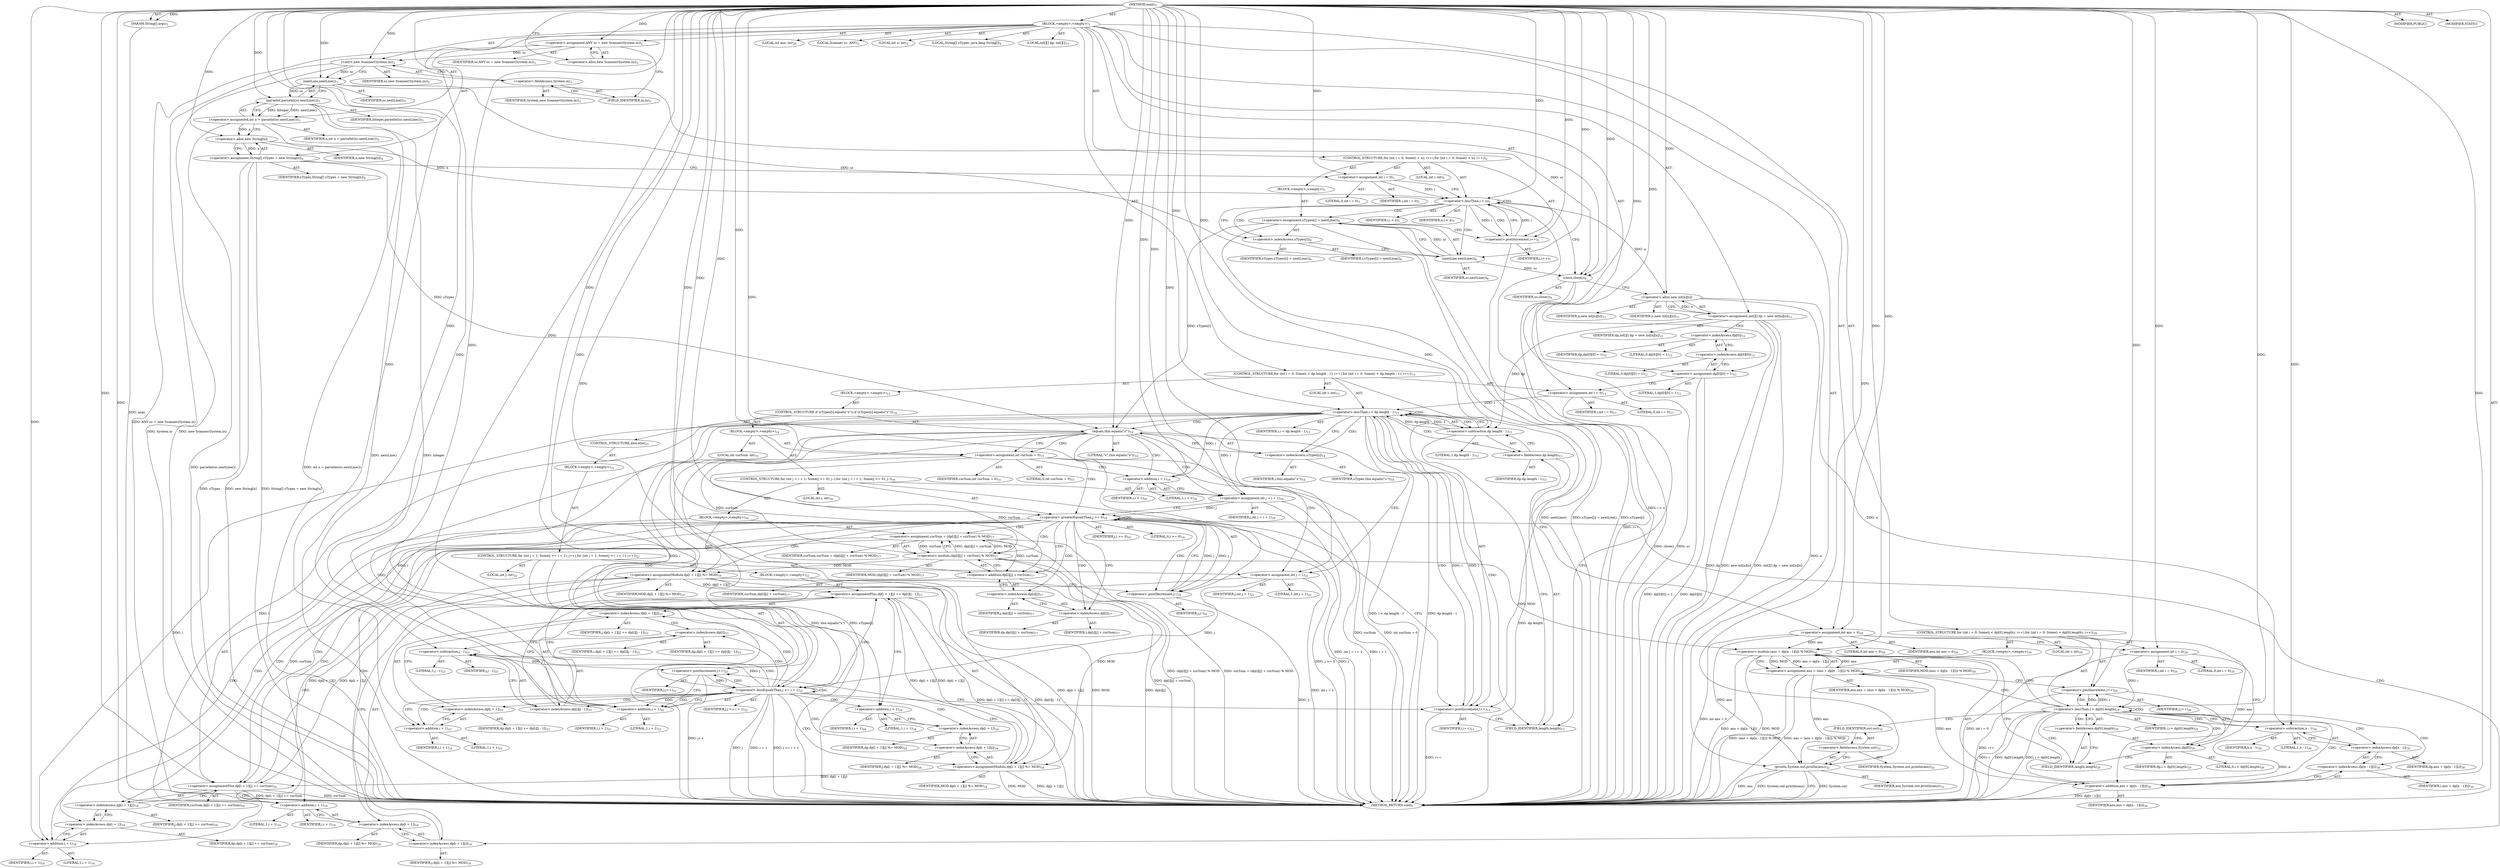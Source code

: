 digraph "main" {  
"19" [label = <(METHOD,main)<SUB>1</SUB>> ]
"20" [label = <(PARAM,String[] args)<SUB>1</SUB>> ]
"21" [label = <(BLOCK,&lt;empty&gt;,&lt;empty&gt;)<SUB>1</SUB>> ]
"4" [label = <(LOCAL,Scanner sc: ANY)<SUB>2</SUB>> ]
"22" [label = <(&lt;operator&gt;.assignment,ANY sc = new Scanner(System.in))<SUB>2</SUB>> ]
"23" [label = <(IDENTIFIER,sc,ANY sc = new Scanner(System.in))<SUB>2</SUB>> ]
"24" [label = <(&lt;operator&gt;.alloc,new Scanner(System.in))<SUB>2</SUB>> ]
"25" [label = <(&lt;init&gt;,new Scanner(System.in))<SUB>2</SUB>> ]
"3" [label = <(IDENTIFIER,sc,new Scanner(System.in))<SUB>2</SUB>> ]
"26" [label = <(&lt;operator&gt;.fieldAccess,System.in)<SUB>2</SUB>> ]
"27" [label = <(IDENTIFIER,System,new Scanner(System.in))<SUB>2</SUB>> ]
"28" [label = <(FIELD_IDENTIFIER,in,in)<SUB>2</SUB>> ]
"29" [label = <(LOCAL,int n: int)<SUB>3</SUB>> ]
"30" [label = <(&lt;operator&gt;.assignment,int n = parseInt(sc.nextLine()))<SUB>3</SUB>> ]
"31" [label = <(IDENTIFIER,n,int n = parseInt(sc.nextLine()))<SUB>3</SUB>> ]
"32" [label = <(parseInt,parseInt(sc.nextLine()))<SUB>3</SUB>> ]
"33" [label = <(IDENTIFIER,Integer,parseInt(sc.nextLine()))<SUB>3</SUB>> ]
"34" [label = <(nextLine,nextLine())<SUB>3</SUB>> ]
"35" [label = <(IDENTIFIER,sc,nextLine())<SUB>3</SUB>> ]
"36" [label = <(LOCAL,String[] sTypes: java.lang.String[])<SUB>4</SUB>> ]
"37" [label = <(&lt;operator&gt;.assignment,String[] sTypes = new String[n])<SUB>4</SUB>> ]
"38" [label = <(IDENTIFIER,sTypes,String[] sTypes = new String[n])<SUB>4</SUB>> ]
"39" [label = <(&lt;operator&gt;.alloc,new String[n])> ]
"40" [label = <(IDENTIFIER,n,new String[n])<SUB>4</SUB>> ]
"41" [label = <(CONTROL_STRUCTURE,for (int i = 0; Some(i &lt; n); i++),for (int i = 0; Some(i &lt; n); i++))<SUB>5</SUB>> ]
"42" [label = <(LOCAL,int i: int)<SUB>5</SUB>> ]
"43" [label = <(&lt;operator&gt;.assignment,int i = 0)<SUB>5</SUB>> ]
"44" [label = <(IDENTIFIER,i,int i = 0)<SUB>5</SUB>> ]
"45" [label = <(LITERAL,0,int i = 0)<SUB>5</SUB>> ]
"46" [label = <(&lt;operator&gt;.lessThan,i &lt; n)<SUB>5</SUB>> ]
"47" [label = <(IDENTIFIER,i,i &lt; n)<SUB>5</SUB>> ]
"48" [label = <(IDENTIFIER,n,i &lt; n)<SUB>5</SUB>> ]
"49" [label = <(&lt;operator&gt;.postIncrement,i++)<SUB>5</SUB>> ]
"50" [label = <(IDENTIFIER,i,i++)<SUB>5</SUB>> ]
"51" [label = <(BLOCK,&lt;empty&gt;,&lt;empty&gt;)<SUB>5</SUB>> ]
"52" [label = <(&lt;operator&gt;.assignment,sTypes[i] = nextLine())<SUB>6</SUB>> ]
"53" [label = <(&lt;operator&gt;.indexAccess,sTypes[i])<SUB>6</SUB>> ]
"54" [label = <(IDENTIFIER,sTypes,sTypes[i] = nextLine())<SUB>6</SUB>> ]
"55" [label = <(IDENTIFIER,i,sTypes[i] = nextLine())<SUB>6</SUB>> ]
"56" [label = <(nextLine,nextLine())<SUB>6</SUB>> ]
"57" [label = <(IDENTIFIER,sc,nextLine())<SUB>6</SUB>> ]
"58" [label = <(close,close())<SUB>8</SUB>> ]
"59" [label = <(IDENTIFIER,sc,close())<SUB>8</SUB>> ]
"60" [label = <(LOCAL,int[][] dp: int[][])<SUB>11</SUB>> ]
"61" [label = <(&lt;operator&gt;.assignment,int[][] dp = new int[n][n])<SUB>11</SUB>> ]
"62" [label = <(IDENTIFIER,dp,int[][] dp = new int[n][n])<SUB>11</SUB>> ]
"63" [label = <(&lt;operator&gt;.alloc,new int[n][n])> ]
"64" [label = <(IDENTIFIER,n,new int[n][n])<SUB>11</SUB>> ]
"65" [label = <(IDENTIFIER,n,new int[n][n])<SUB>11</SUB>> ]
"66" [label = <(&lt;operator&gt;.assignment,dp[0][0] = 1)<SUB>12</SUB>> ]
"67" [label = <(&lt;operator&gt;.indexAccess,dp[0][0])<SUB>12</SUB>> ]
"68" [label = <(&lt;operator&gt;.indexAccess,dp[0])<SUB>12</SUB>> ]
"69" [label = <(IDENTIFIER,dp,dp[0][0] = 1)<SUB>12</SUB>> ]
"70" [label = <(LITERAL,0,dp[0][0] = 1)<SUB>12</SUB>> ]
"71" [label = <(LITERAL,0,dp[0][0] = 1)<SUB>12</SUB>> ]
"72" [label = <(LITERAL,1,dp[0][0] = 1)<SUB>12</SUB>> ]
"73" [label = <(CONTROL_STRUCTURE,for (int i = 0; Some(i &lt; dp.length - 1); i++),for (int i = 0; Some(i &lt; dp.length - 1); i++))<SUB>13</SUB>> ]
"74" [label = <(LOCAL,int i: int)<SUB>13</SUB>> ]
"75" [label = <(&lt;operator&gt;.assignment,int i = 0)<SUB>13</SUB>> ]
"76" [label = <(IDENTIFIER,i,int i = 0)<SUB>13</SUB>> ]
"77" [label = <(LITERAL,0,int i = 0)<SUB>13</SUB>> ]
"78" [label = <(&lt;operator&gt;.lessThan,i &lt; dp.length - 1)<SUB>13</SUB>> ]
"79" [label = <(IDENTIFIER,i,i &lt; dp.length - 1)<SUB>13</SUB>> ]
"80" [label = <(&lt;operator&gt;.subtraction,dp.length - 1)<SUB>13</SUB>> ]
"81" [label = <(&lt;operator&gt;.fieldAccess,dp.length)<SUB>13</SUB>> ]
"82" [label = <(IDENTIFIER,dp,dp.length - 1)<SUB>13</SUB>> ]
"83" [label = <(FIELD_IDENTIFIER,length,length)<SUB>13</SUB>> ]
"84" [label = <(LITERAL,1,dp.length - 1)<SUB>13</SUB>> ]
"85" [label = <(&lt;operator&gt;.postIncrement,i++)<SUB>13</SUB>> ]
"86" [label = <(IDENTIFIER,i,i++)<SUB>13</SUB>> ]
"87" [label = <(BLOCK,&lt;empty&gt;,&lt;empty&gt;)<SUB>13</SUB>> ]
"88" [label = <(CONTROL_STRUCTURE,if (sTypes[i].equals(&quot;s&quot;)),if (sTypes[i].equals(&quot;s&quot;)))<SUB>14</SUB>> ]
"89" [label = <(equals,this.equals(&quot;s&quot;))<SUB>14</SUB>> ]
"90" [label = <(&lt;operator&gt;.indexAccess,sTypes[i])<SUB>14</SUB>> ]
"91" [label = <(IDENTIFIER,sTypes,this.equals(&quot;s&quot;))<SUB>14</SUB>> ]
"92" [label = <(IDENTIFIER,i,this.equals(&quot;s&quot;))<SUB>14</SUB>> ]
"93" [label = <(LITERAL,&quot;s&quot;,this.equals(&quot;s&quot;))<SUB>14</SUB>> ]
"94" [label = <(BLOCK,&lt;empty&gt;,&lt;empty&gt;)<SUB>14</SUB>> ]
"95" [label = <(LOCAL,int curSum: int)<SUB>15</SUB>> ]
"96" [label = <(&lt;operator&gt;.assignment,int curSum = 0)<SUB>15</SUB>> ]
"97" [label = <(IDENTIFIER,curSum,int curSum = 0)<SUB>15</SUB>> ]
"98" [label = <(LITERAL,0,int curSum = 0)<SUB>15</SUB>> ]
"99" [label = <(CONTROL_STRUCTURE,for (int j = i + 1; Some(j &gt;= 0); j--),for (int j = i + 1; Some(j &gt;= 0); j--))<SUB>16</SUB>> ]
"100" [label = <(LOCAL,int j: int)<SUB>16</SUB>> ]
"101" [label = <(&lt;operator&gt;.assignment,int j = i + 1)<SUB>16</SUB>> ]
"102" [label = <(IDENTIFIER,j,int j = i + 1)<SUB>16</SUB>> ]
"103" [label = <(&lt;operator&gt;.addition,i + 1)<SUB>16</SUB>> ]
"104" [label = <(IDENTIFIER,i,i + 1)<SUB>16</SUB>> ]
"105" [label = <(LITERAL,1,i + 1)<SUB>16</SUB>> ]
"106" [label = <(&lt;operator&gt;.greaterEqualsThan,j &gt;= 0)<SUB>16</SUB>> ]
"107" [label = <(IDENTIFIER,j,j &gt;= 0)<SUB>16</SUB>> ]
"108" [label = <(LITERAL,0,j &gt;= 0)<SUB>16</SUB>> ]
"109" [label = <(&lt;operator&gt;.postDecrement,j--)<SUB>16</SUB>> ]
"110" [label = <(IDENTIFIER,j,j--)<SUB>16</SUB>> ]
"111" [label = <(BLOCK,&lt;empty&gt;,&lt;empty&gt;)<SUB>16</SUB>> ]
"112" [label = <(&lt;operator&gt;.assignment,curSum = (dp[i][j] + curSum) % MOD)<SUB>17</SUB>> ]
"113" [label = <(IDENTIFIER,curSum,curSum = (dp[i][j] + curSum) % MOD)<SUB>17</SUB>> ]
"114" [label = <(&lt;operator&gt;.modulo,(dp[i][j] + curSum) % MOD)<SUB>17</SUB>> ]
"115" [label = <(&lt;operator&gt;.addition,dp[i][j] + curSum)<SUB>17</SUB>> ]
"116" [label = <(&lt;operator&gt;.indexAccess,dp[i][j])<SUB>17</SUB>> ]
"117" [label = <(&lt;operator&gt;.indexAccess,dp[i])<SUB>17</SUB>> ]
"118" [label = <(IDENTIFIER,dp,dp[i][j] + curSum)<SUB>17</SUB>> ]
"119" [label = <(IDENTIFIER,i,dp[i][j] + curSum)<SUB>17</SUB>> ]
"120" [label = <(IDENTIFIER,j,dp[i][j] + curSum)<SUB>17</SUB>> ]
"121" [label = <(IDENTIFIER,curSum,dp[i][j] + curSum)<SUB>17</SUB>> ]
"122" [label = <(IDENTIFIER,MOD,(dp[i][j] + curSum) % MOD)<SUB>17</SUB>> ]
"123" [label = <(&lt;operator&gt;.assignmentPlus,dp[i + 1][j] += curSum)<SUB>18</SUB>> ]
"124" [label = <(&lt;operator&gt;.indexAccess,dp[i + 1][j])<SUB>18</SUB>> ]
"125" [label = <(&lt;operator&gt;.indexAccess,dp[i + 1])<SUB>18</SUB>> ]
"126" [label = <(IDENTIFIER,dp,dp[i + 1][j] += curSum)<SUB>18</SUB>> ]
"127" [label = <(&lt;operator&gt;.addition,i + 1)<SUB>18</SUB>> ]
"128" [label = <(IDENTIFIER,i,i + 1)<SUB>18</SUB>> ]
"129" [label = <(LITERAL,1,i + 1)<SUB>18</SUB>> ]
"130" [label = <(IDENTIFIER,j,dp[i + 1][j] += curSum)<SUB>18</SUB>> ]
"131" [label = <(IDENTIFIER,curSum,dp[i + 1][j] += curSum)<SUB>18</SUB>> ]
"132" [label = <(&lt;operators&gt;.assignmentModulo,dp[i + 1][j] %= MOD)<SUB>19</SUB>> ]
"133" [label = <(&lt;operator&gt;.indexAccess,dp[i + 1][j])<SUB>19</SUB>> ]
"134" [label = <(&lt;operator&gt;.indexAccess,dp[i + 1])<SUB>19</SUB>> ]
"135" [label = <(IDENTIFIER,dp,dp[i + 1][j] %= MOD)<SUB>19</SUB>> ]
"136" [label = <(&lt;operator&gt;.addition,i + 1)<SUB>19</SUB>> ]
"137" [label = <(IDENTIFIER,i,i + 1)<SUB>19</SUB>> ]
"138" [label = <(LITERAL,1,i + 1)<SUB>19</SUB>> ]
"139" [label = <(IDENTIFIER,j,dp[i + 1][j] %= MOD)<SUB>19</SUB>> ]
"140" [label = <(IDENTIFIER,MOD,dp[i + 1][j] %= MOD)<SUB>19</SUB>> ]
"141" [label = <(CONTROL_STRUCTURE,else,else)<SUB>21</SUB>> ]
"142" [label = <(BLOCK,&lt;empty&gt;,&lt;empty&gt;)<SUB>21</SUB>> ]
"143" [label = <(CONTROL_STRUCTURE,for (int j = 1; Some(j &lt;= i + 1); j++),for (int j = 1; Some(j &lt;= i + 1); j++))<SUB>22</SUB>> ]
"144" [label = <(LOCAL,int j: int)<SUB>22</SUB>> ]
"145" [label = <(&lt;operator&gt;.assignment,int j = 1)<SUB>22</SUB>> ]
"146" [label = <(IDENTIFIER,j,int j = 1)<SUB>22</SUB>> ]
"147" [label = <(LITERAL,1,int j = 1)<SUB>22</SUB>> ]
"148" [label = <(&lt;operator&gt;.lessEqualsThan,j &lt;= i + 1)<SUB>22</SUB>> ]
"149" [label = <(IDENTIFIER,j,j &lt;= i + 1)<SUB>22</SUB>> ]
"150" [label = <(&lt;operator&gt;.addition,i + 1)<SUB>22</SUB>> ]
"151" [label = <(IDENTIFIER,i,i + 1)<SUB>22</SUB>> ]
"152" [label = <(LITERAL,1,i + 1)<SUB>22</SUB>> ]
"153" [label = <(&lt;operator&gt;.postIncrement,j++)<SUB>22</SUB>> ]
"154" [label = <(IDENTIFIER,j,j++)<SUB>22</SUB>> ]
"155" [label = <(BLOCK,&lt;empty&gt;,&lt;empty&gt;)<SUB>22</SUB>> ]
"156" [label = <(&lt;operator&gt;.assignmentPlus,dp[i + 1][j] += dp[i][j - 1])<SUB>23</SUB>> ]
"157" [label = <(&lt;operator&gt;.indexAccess,dp[i + 1][j])<SUB>23</SUB>> ]
"158" [label = <(&lt;operator&gt;.indexAccess,dp[i + 1])<SUB>23</SUB>> ]
"159" [label = <(IDENTIFIER,dp,dp[i + 1][j] += dp[i][j - 1])<SUB>23</SUB>> ]
"160" [label = <(&lt;operator&gt;.addition,i + 1)<SUB>23</SUB>> ]
"161" [label = <(IDENTIFIER,i,i + 1)<SUB>23</SUB>> ]
"162" [label = <(LITERAL,1,i + 1)<SUB>23</SUB>> ]
"163" [label = <(IDENTIFIER,j,dp[i + 1][j] += dp[i][j - 1])<SUB>23</SUB>> ]
"164" [label = <(&lt;operator&gt;.indexAccess,dp[i][j - 1])<SUB>23</SUB>> ]
"165" [label = <(&lt;operator&gt;.indexAccess,dp[i])<SUB>23</SUB>> ]
"166" [label = <(IDENTIFIER,dp,dp[i + 1][j] += dp[i][j - 1])<SUB>23</SUB>> ]
"167" [label = <(IDENTIFIER,i,dp[i + 1][j] += dp[i][j - 1])<SUB>23</SUB>> ]
"168" [label = <(&lt;operator&gt;.subtraction,j - 1)<SUB>23</SUB>> ]
"169" [label = <(IDENTIFIER,j,j - 1)<SUB>23</SUB>> ]
"170" [label = <(LITERAL,1,j - 1)<SUB>23</SUB>> ]
"171" [label = <(&lt;operators&gt;.assignmentModulo,dp[i + 1][j] %= MOD)<SUB>24</SUB>> ]
"172" [label = <(&lt;operator&gt;.indexAccess,dp[i + 1][j])<SUB>24</SUB>> ]
"173" [label = <(&lt;operator&gt;.indexAccess,dp[i + 1])<SUB>24</SUB>> ]
"174" [label = <(IDENTIFIER,dp,dp[i + 1][j] %= MOD)<SUB>24</SUB>> ]
"175" [label = <(&lt;operator&gt;.addition,i + 1)<SUB>24</SUB>> ]
"176" [label = <(IDENTIFIER,i,i + 1)<SUB>24</SUB>> ]
"177" [label = <(LITERAL,1,i + 1)<SUB>24</SUB>> ]
"178" [label = <(IDENTIFIER,j,dp[i + 1][j] %= MOD)<SUB>24</SUB>> ]
"179" [label = <(IDENTIFIER,MOD,dp[i + 1][j] %= MOD)<SUB>24</SUB>> ]
"180" [label = <(LOCAL,int ans: int)<SUB>28</SUB>> ]
"181" [label = <(&lt;operator&gt;.assignment,int ans = 0)<SUB>28</SUB>> ]
"182" [label = <(IDENTIFIER,ans,int ans = 0)<SUB>28</SUB>> ]
"183" [label = <(LITERAL,0,int ans = 0)<SUB>28</SUB>> ]
"184" [label = <(CONTROL_STRUCTURE,for (int i = 0; Some(i &lt; dp[0].length); i++),for (int i = 0; Some(i &lt; dp[0].length); i++))<SUB>29</SUB>> ]
"185" [label = <(LOCAL,int i: int)<SUB>29</SUB>> ]
"186" [label = <(&lt;operator&gt;.assignment,int i = 0)<SUB>29</SUB>> ]
"187" [label = <(IDENTIFIER,i,int i = 0)<SUB>29</SUB>> ]
"188" [label = <(LITERAL,0,int i = 0)<SUB>29</SUB>> ]
"189" [label = <(&lt;operator&gt;.lessThan,i &lt; dp[0].length)<SUB>29</SUB>> ]
"190" [label = <(IDENTIFIER,i,i &lt; dp[0].length)<SUB>29</SUB>> ]
"191" [label = <(&lt;operator&gt;.fieldAccess,dp[0].length)<SUB>29</SUB>> ]
"192" [label = <(&lt;operator&gt;.indexAccess,dp[0])<SUB>29</SUB>> ]
"193" [label = <(IDENTIFIER,dp,i &lt; dp[0].length)<SUB>29</SUB>> ]
"194" [label = <(LITERAL,0,i &lt; dp[0].length)<SUB>29</SUB>> ]
"195" [label = <(FIELD_IDENTIFIER,length,length)<SUB>29</SUB>> ]
"196" [label = <(&lt;operator&gt;.postIncrement,i++)<SUB>29</SUB>> ]
"197" [label = <(IDENTIFIER,i,i++)<SUB>29</SUB>> ]
"198" [label = <(BLOCK,&lt;empty&gt;,&lt;empty&gt;)<SUB>29</SUB>> ]
"199" [label = <(&lt;operator&gt;.assignment,ans = (ans + dp[n - 1][i]) % MOD)<SUB>30</SUB>> ]
"200" [label = <(IDENTIFIER,ans,ans = (ans + dp[n - 1][i]) % MOD)<SUB>30</SUB>> ]
"201" [label = <(&lt;operator&gt;.modulo,(ans + dp[n - 1][i]) % MOD)<SUB>30</SUB>> ]
"202" [label = <(&lt;operator&gt;.addition,ans + dp[n - 1][i])<SUB>30</SUB>> ]
"203" [label = <(IDENTIFIER,ans,ans + dp[n - 1][i])<SUB>30</SUB>> ]
"204" [label = <(&lt;operator&gt;.indexAccess,dp[n - 1][i])<SUB>30</SUB>> ]
"205" [label = <(&lt;operator&gt;.indexAccess,dp[n - 1])<SUB>30</SUB>> ]
"206" [label = <(IDENTIFIER,dp,ans + dp[n - 1][i])<SUB>30</SUB>> ]
"207" [label = <(&lt;operator&gt;.subtraction,n - 1)<SUB>30</SUB>> ]
"208" [label = <(IDENTIFIER,n,n - 1)<SUB>30</SUB>> ]
"209" [label = <(LITERAL,1,n - 1)<SUB>30</SUB>> ]
"210" [label = <(IDENTIFIER,i,ans + dp[n - 1][i])<SUB>30</SUB>> ]
"211" [label = <(IDENTIFIER,MOD,(ans + dp[n - 1][i]) % MOD)<SUB>30</SUB>> ]
"212" [label = <(println,System.out.println(ans))<SUB>32</SUB>> ]
"213" [label = <(&lt;operator&gt;.fieldAccess,System.out)<SUB>32</SUB>> ]
"214" [label = <(IDENTIFIER,System,System.out.println(ans))<SUB>32</SUB>> ]
"215" [label = <(FIELD_IDENTIFIER,out,out)<SUB>32</SUB>> ]
"216" [label = <(IDENTIFIER,ans,System.out.println(ans))<SUB>32</SUB>> ]
"217" [label = <(MODIFIER,PUBLIC)> ]
"218" [label = <(MODIFIER,STATIC)> ]
"219" [label = <(METHOD_RETURN,void)<SUB>1</SUB>> ]
  "19" -> "20"  [ label = "AST: "] 
  "19" -> "21"  [ label = "AST: "] 
  "19" -> "217"  [ label = "AST: "] 
  "19" -> "218"  [ label = "AST: "] 
  "19" -> "219"  [ label = "AST: "] 
  "21" -> "4"  [ label = "AST: "] 
  "21" -> "22"  [ label = "AST: "] 
  "21" -> "25"  [ label = "AST: "] 
  "21" -> "29"  [ label = "AST: "] 
  "21" -> "30"  [ label = "AST: "] 
  "21" -> "36"  [ label = "AST: "] 
  "21" -> "37"  [ label = "AST: "] 
  "21" -> "41"  [ label = "AST: "] 
  "21" -> "58"  [ label = "AST: "] 
  "21" -> "60"  [ label = "AST: "] 
  "21" -> "61"  [ label = "AST: "] 
  "21" -> "66"  [ label = "AST: "] 
  "21" -> "73"  [ label = "AST: "] 
  "21" -> "180"  [ label = "AST: "] 
  "21" -> "181"  [ label = "AST: "] 
  "21" -> "184"  [ label = "AST: "] 
  "21" -> "212"  [ label = "AST: "] 
  "22" -> "23"  [ label = "AST: "] 
  "22" -> "24"  [ label = "AST: "] 
  "25" -> "3"  [ label = "AST: "] 
  "25" -> "26"  [ label = "AST: "] 
  "26" -> "27"  [ label = "AST: "] 
  "26" -> "28"  [ label = "AST: "] 
  "30" -> "31"  [ label = "AST: "] 
  "30" -> "32"  [ label = "AST: "] 
  "32" -> "33"  [ label = "AST: "] 
  "32" -> "34"  [ label = "AST: "] 
  "34" -> "35"  [ label = "AST: "] 
  "37" -> "38"  [ label = "AST: "] 
  "37" -> "39"  [ label = "AST: "] 
  "39" -> "40"  [ label = "AST: "] 
  "41" -> "42"  [ label = "AST: "] 
  "41" -> "43"  [ label = "AST: "] 
  "41" -> "46"  [ label = "AST: "] 
  "41" -> "49"  [ label = "AST: "] 
  "41" -> "51"  [ label = "AST: "] 
  "43" -> "44"  [ label = "AST: "] 
  "43" -> "45"  [ label = "AST: "] 
  "46" -> "47"  [ label = "AST: "] 
  "46" -> "48"  [ label = "AST: "] 
  "49" -> "50"  [ label = "AST: "] 
  "51" -> "52"  [ label = "AST: "] 
  "52" -> "53"  [ label = "AST: "] 
  "52" -> "56"  [ label = "AST: "] 
  "53" -> "54"  [ label = "AST: "] 
  "53" -> "55"  [ label = "AST: "] 
  "56" -> "57"  [ label = "AST: "] 
  "58" -> "59"  [ label = "AST: "] 
  "61" -> "62"  [ label = "AST: "] 
  "61" -> "63"  [ label = "AST: "] 
  "63" -> "64"  [ label = "AST: "] 
  "63" -> "65"  [ label = "AST: "] 
  "66" -> "67"  [ label = "AST: "] 
  "66" -> "72"  [ label = "AST: "] 
  "67" -> "68"  [ label = "AST: "] 
  "67" -> "71"  [ label = "AST: "] 
  "68" -> "69"  [ label = "AST: "] 
  "68" -> "70"  [ label = "AST: "] 
  "73" -> "74"  [ label = "AST: "] 
  "73" -> "75"  [ label = "AST: "] 
  "73" -> "78"  [ label = "AST: "] 
  "73" -> "85"  [ label = "AST: "] 
  "73" -> "87"  [ label = "AST: "] 
  "75" -> "76"  [ label = "AST: "] 
  "75" -> "77"  [ label = "AST: "] 
  "78" -> "79"  [ label = "AST: "] 
  "78" -> "80"  [ label = "AST: "] 
  "80" -> "81"  [ label = "AST: "] 
  "80" -> "84"  [ label = "AST: "] 
  "81" -> "82"  [ label = "AST: "] 
  "81" -> "83"  [ label = "AST: "] 
  "85" -> "86"  [ label = "AST: "] 
  "87" -> "88"  [ label = "AST: "] 
  "88" -> "89"  [ label = "AST: "] 
  "88" -> "94"  [ label = "AST: "] 
  "88" -> "141"  [ label = "AST: "] 
  "89" -> "90"  [ label = "AST: "] 
  "89" -> "93"  [ label = "AST: "] 
  "90" -> "91"  [ label = "AST: "] 
  "90" -> "92"  [ label = "AST: "] 
  "94" -> "95"  [ label = "AST: "] 
  "94" -> "96"  [ label = "AST: "] 
  "94" -> "99"  [ label = "AST: "] 
  "96" -> "97"  [ label = "AST: "] 
  "96" -> "98"  [ label = "AST: "] 
  "99" -> "100"  [ label = "AST: "] 
  "99" -> "101"  [ label = "AST: "] 
  "99" -> "106"  [ label = "AST: "] 
  "99" -> "109"  [ label = "AST: "] 
  "99" -> "111"  [ label = "AST: "] 
  "101" -> "102"  [ label = "AST: "] 
  "101" -> "103"  [ label = "AST: "] 
  "103" -> "104"  [ label = "AST: "] 
  "103" -> "105"  [ label = "AST: "] 
  "106" -> "107"  [ label = "AST: "] 
  "106" -> "108"  [ label = "AST: "] 
  "109" -> "110"  [ label = "AST: "] 
  "111" -> "112"  [ label = "AST: "] 
  "111" -> "123"  [ label = "AST: "] 
  "111" -> "132"  [ label = "AST: "] 
  "112" -> "113"  [ label = "AST: "] 
  "112" -> "114"  [ label = "AST: "] 
  "114" -> "115"  [ label = "AST: "] 
  "114" -> "122"  [ label = "AST: "] 
  "115" -> "116"  [ label = "AST: "] 
  "115" -> "121"  [ label = "AST: "] 
  "116" -> "117"  [ label = "AST: "] 
  "116" -> "120"  [ label = "AST: "] 
  "117" -> "118"  [ label = "AST: "] 
  "117" -> "119"  [ label = "AST: "] 
  "123" -> "124"  [ label = "AST: "] 
  "123" -> "131"  [ label = "AST: "] 
  "124" -> "125"  [ label = "AST: "] 
  "124" -> "130"  [ label = "AST: "] 
  "125" -> "126"  [ label = "AST: "] 
  "125" -> "127"  [ label = "AST: "] 
  "127" -> "128"  [ label = "AST: "] 
  "127" -> "129"  [ label = "AST: "] 
  "132" -> "133"  [ label = "AST: "] 
  "132" -> "140"  [ label = "AST: "] 
  "133" -> "134"  [ label = "AST: "] 
  "133" -> "139"  [ label = "AST: "] 
  "134" -> "135"  [ label = "AST: "] 
  "134" -> "136"  [ label = "AST: "] 
  "136" -> "137"  [ label = "AST: "] 
  "136" -> "138"  [ label = "AST: "] 
  "141" -> "142"  [ label = "AST: "] 
  "142" -> "143"  [ label = "AST: "] 
  "143" -> "144"  [ label = "AST: "] 
  "143" -> "145"  [ label = "AST: "] 
  "143" -> "148"  [ label = "AST: "] 
  "143" -> "153"  [ label = "AST: "] 
  "143" -> "155"  [ label = "AST: "] 
  "145" -> "146"  [ label = "AST: "] 
  "145" -> "147"  [ label = "AST: "] 
  "148" -> "149"  [ label = "AST: "] 
  "148" -> "150"  [ label = "AST: "] 
  "150" -> "151"  [ label = "AST: "] 
  "150" -> "152"  [ label = "AST: "] 
  "153" -> "154"  [ label = "AST: "] 
  "155" -> "156"  [ label = "AST: "] 
  "155" -> "171"  [ label = "AST: "] 
  "156" -> "157"  [ label = "AST: "] 
  "156" -> "164"  [ label = "AST: "] 
  "157" -> "158"  [ label = "AST: "] 
  "157" -> "163"  [ label = "AST: "] 
  "158" -> "159"  [ label = "AST: "] 
  "158" -> "160"  [ label = "AST: "] 
  "160" -> "161"  [ label = "AST: "] 
  "160" -> "162"  [ label = "AST: "] 
  "164" -> "165"  [ label = "AST: "] 
  "164" -> "168"  [ label = "AST: "] 
  "165" -> "166"  [ label = "AST: "] 
  "165" -> "167"  [ label = "AST: "] 
  "168" -> "169"  [ label = "AST: "] 
  "168" -> "170"  [ label = "AST: "] 
  "171" -> "172"  [ label = "AST: "] 
  "171" -> "179"  [ label = "AST: "] 
  "172" -> "173"  [ label = "AST: "] 
  "172" -> "178"  [ label = "AST: "] 
  "173" -> "174"  [ label = "AST: "] 
  "173" -> "175"  [ label = "AST: "] 
  "175" -> "176"  [ label = "AST: "] 
  "175" -> "177"  [ label = "AST: "] 
  "181" -> "182"  [ label = "AST: "] 
  "181" -> "183"  [ label = "AST: "] 
  "184" -> "185"  [ label = "AST: "] 
  "184" -> "186"  [ label = "AST: "] 
  "184" -> "189"  [ label = "AST: "] 
  "184" -> "196"  [ label = "AST: "] 
  "184" -> "198"  [ label = "AST: "] 
  "186" -> "187"  [ label = "AST: "] 
  "186" -> "188"  [ label = "AST: "] 
  "189" -> "190"  [ label = "AST: "] 
  "189" -> "191"  [ label = "AST: "] 
  "191" -> "192"  [ label = "AST: "] 
  "191" -> "195"  [ label = "AST: "] 
  "192" -> "193"  [ label = "AST: "] 
  "192" -> "194"  [ label = "AST: "] 
  "196" -> "197"  [ label = "AST: "] 
  "198" -> "199"  [ label = "AST: "] 
  "199" -> "200"  [ label = "AST: "] 
  "199" -> "201"  [ label = "AST: "] 
  "201" -> "202"  [ label = "AST: "] 
  "201" -> "211"  [ label = "AST: "] 
  "202" -> "203"  [ label = "AST: "] 
  "202" -> "204"  [ label = "AST: "] 
  "204" -> "205"  [ label = "AST: "] 
  "204" -> "210"  [ label = "AST: "] 
  "205" -> "206"  [ label = "AST: "] 
  "205" -> "207"  [ label = "AST: "] 
  "207" -> "208"  [ label = "AST: "] 
  "207" -> "209"  [ label = "AST: "] 
  "212" -> "213"  [ label = "AST: "] 
  "212" -> "216"  [ label = "AST: "] 
  "213" -> "214"  [ label = "AST: "] 
  "213" -> "215"  [ label = "AST: "] 
  "22" -> "28"  [ label = "CFG: "] 
  "25" -> "34"  [ label = "CFG: "] 
  "30" -> "39"  [ label = "CFG: "] 
  "37" -> "43"  [ label = "CFG: "] 
  "58" -> "63"  [ label = "CFG: "] 
  "61" -> "68"  [ label = "CFG: "] 
  "66" -> "75"  [ label = "CFG: "] 
  "181" -> "186"  [ label = "CFG: "] 
  "212" -> "219"  [ label = "CFG: "] 
  "24" -> "22"  [ label = "CFG: "] 
  "26" -> "25"  [ label = "CFG: "] 
  "32" -> "30"  [ label = "CFG: "] 
  "39" -> "37"  [ label = "CFG: "] 
  "43" -> "46"  [ label = "CFG: "] 
  "46" -> "53"  [ label = "CFG: "] 
  "46" -> "58"  [ label = "CFG: "] 
  "49" -> "46"  [ label = "CFG: "] 
  "63" -> "61"  [ label = "CFG: "] 
  "67" -> "66"  [ label = "CFG: "] 
  "75" -> "83"  [ label = "CFG: "] 
  "78" -> "90"  [ label = "CFG: "] 
  "78" -> "181"  [ label = "CFG: "] 
  "85" -> "83"  [ label = "CFG: "] 
  "186" -> "192"  [ label = "CFG: "] 
  "189" -> "207"  [ label = "CFG: "] 
  "189" -> "215"  [ label = "CFG: "] 
  "196" -> "192"  [ label = "CFG: "] 
  "213" -> "212"  [ label = "CFG: "] 
  "28" -> "26"  [ label = "CFG: "] 
  "34" -> "32"  [ label = "CFG: "] 
  "52" -> "49"  [ label = "CFG: "] 
  "68" -> "67"  [ label = "CFG: "] 
  "80" -> "78"  [ label = "CFG: "] 
  "191" -> "189"  [ label = "CFG: "] 
  "199" -> "196"  [ label = "CFG: "] 
  "215" -> "213"  [ label = "CFG: "] 
  "53" -> "56"  [ label = "CFG: "] 
  "56" -> "52"  [ label = "CFG: "] 
  "81" -> "80"  [ label = "CFG: "] 
  "89" -> "96"  [ label = "CFG: "] 
  "89" -> "145"  [ label = "CFG: "] 
  "192" -> "195"  [ label = "CFG: "] 
  "195" -> "191"  [ label = "CFG: "] 
  "201" -> "199"  [ label = "CFG: "] 
  "83" -> "81"  [ label = "CFG: "] 
  "90" -> "89"  [ label = "CFG: "] 
  "96" -> "103"  [ label = "CFG: "] 
  "202" -> "201"  [ label = "CFG: "] 
  "101" -> "106"  [ label = "CFG: "] 
  "106" -> "117"  [ label = "CFG: "] 
  "106" -> "85"  [ label = "CFG: "] 
  "109" -> "106"  [ label = "CFG: "] 
  "204" -> "202"  [ label = "CFG: "] 
  "103" -> "101"  [ label = "CFG: "] 
  "112" -> "127"  [ label = "CFG: "] 
  "123" -> "136"  [ label = "CFG: "] 
  "132" -> "109"  [ label = "CFG: "] 
  "145" -> "150"  [ label = "CFG: "] 
  "148" -> "160"  [ label = "CFG: "] 
  "148" -> "85"  [ label = "CFG: "] 
  "153" -> "150"  [ label = "CFG: "] 
  "205" -> "204"  [ label = "CFG: "] 
  "114" -> "112"  [ label = "CFG: "] 
  "124" -> "123"  [ label = "CFG: "] 
  "133" -> "132"  [ label = "CFG: "] 
  "150" -> "148"  [ label = "CFG: "] 
  "156" -> "175"  [ label = "CFG: "] 
  "171" -> "153"  [ label = "CFG: "] 
  "207" -> "205"  [ label = "CFG: "] 
  "115" -> "114"  [ label = "CFG: "] 
  "125" -> "124"  [ label = "CFG: "] 
  "134" -> "133"  [ label = "CFG: "] 
  "157" -> "165"  [ label = "CFG: "] 
  "164" -> "156"  [ label = "CFG: "] 
  "172" -> "171"  [ label = "CFG: "] 
  "116" -> "115"  [ label = "CFG: "] 
  "127" -> "125"  [ label = "CFG: "] 
  "136" -> "134"  [ label = "CFG: "] 
  "158" -> "157"  [ label = "CFG: "] 
  "165" -> "168"  [ label = "CFG: "] 
  "168" -> "164"  [ label = "CFG: "] 
  "173" -> "172"  [ label = "CFG: "] 
  "117" -> "116"  [ label = "CFG: "] 
  "160" -> "158"  [ label = "CFG: "] 
  "175" -> "173"  [ label = "CFG: "] 
  "19" -> "24"  [ label = "CFG: "] 
  "20" -> "219"  [ label = "DDG: args"] 
  "22" -> "219"  [ label = "DDG: ANY sc = new Scanner(System.in)"] 
  "25" -> "219"  [ label = "DDG: System.in"] 
  "25" -> "219"  [ label = "DDG: new Scanner(System.in)"] 
  "32" -> "219"  [ label = "DDG: nextLine()"] 
  "30" -> "219"  [ label = "DDG: parseInt(sc.nextLine())"] 
  "30" -> "219"  [ label = "DDG: int n = parseInt(sc.nextLine())"] 
  "37" -> "219"  [ label = "DDG: sTypes"] 
  "37" -> "219"  [ label = "DDG: new String[n]"] 
  "37" -> "219"  [ label = "DDG: String[] sTypes = new String[n]"] 
  "46" -> "219"  [ label = "DDG: i &lt; n"] 
  "58" -> "219"  [ label = "DDG: sc"] 
  "58" -> "219"  [ label = "DDG: close()"] 
  "61" -> "219"  [ label = "DDG: dp"] 
  "63" -> "219"  [ label = "DDG: n"] 
  "61" -> "219"  [ label = "DDG: new int[n][n]"] 
  "61" -> "219"  [ label = "DDG: int[][] dp = new int[n][n]"] 
  "66" -> "219"  [ label = "DDG: dp[0][0]"] 
  "66" -> "219"  [ label = "DDG: dp[0][0] = 1"] 
  "80" -> "219"  [ label = "DDG: dp.length"] 
  "78" -> "219"  [ label = "DDG: dp.length - 1"] 
  "78" -> "219"  [ label = "DDG: i &lt; dp.length - 1"] 
  "181" -> "219"  [ label = "DDG: int ans = 0"] 
  "186" -> "219"  [ label = "DDG: int i = 0"] 
  "189" -> "219"  [ label = "DDG: i"] 
  "189" -> "219"  [ label = "DDG: dp[0].length"] 
  "189" -> "219"  [ label = "DDG: i &lt; dp[0].length"] 
  "212" -> "219"  [ label = "DDG: System.out"] 
  "212" -> "219"  [ label = "DDG: ans"] 
  "212" -> "219"  [ label = "DDG: System.out.println(ans)"] 
  "207" -> "219"  [ label = "DDG: n"] 
  "202" -> "219"  [ label = "DDG: dp[n - 1][i]"] 
  "201" -> "219"  [ label = "DDG: ans + dp[n - 1][i]"] 
  "201" -> "219"  [ label = "DDG: MOD"] 
  "199" -> "219"  [ label = "DDG: (ans + dp[n - 1][i]) % MOD"] 
  "199" -> "219"  [ label = "DDG: ans = (ans + dp[n - 1][i]) % MOD"] 
  "196" -> "219"  [ label = "DDG: i++"] 
  "89" -> "219"  [ label = "DDG: sTypes[i]"] 
  "89" -> "219"  [ label = "DDG: this.equals(&quot;s&quot;)"] 
  "145" -> "219"  [ label = "DDG: int j = 1"] 
  "148" -> "219"  [ label = "DDG: j"] 
  "148" -> "219"  [ label = "DDG: i + 1"] 
  "148" -> "219"  [ label = "DDG: j &lt;= i + 1"] 
  "156" -> "219"  [ label = "DDG: dp[i][j - 1]"] 
  "156" -> "219"  [ label = "DDG: dp[i + 1][j] += dp[i][j - 1]"] 
  "171" -> "219"  [ label = "DDG: dp[i + 1][j]"] 
  "171" -> "219"  [ label = "DDG: MOD"] 
  "153" -> "219"  [ label = "DDG: j++"] 
  "96" -> "219"  [ label = "DDG: curSum"] 
  "96" -> "219"  [ label = "DDG: int curSum = 0"] 
  "101" -> "219"  [ label = "DDG: i + 1"] 
  "101" -> "219"  [ label = "DDG: int j = i + 1"] 
  "106" -> "219"  [ label = "DDG: j"] 
  "106" -> "219"  [ label = "DDG: j &gt;= 0"] 
  "85" -> "219"  [ label = "DDG: i++"] 
  "115" -> "219"  [ label = "DDG: dp[i][j]"] 
  "114" -> "219"  [ label = "DDG: dp[i][j] + curSum"] 
  "112" -> "219"  [ label = "DDG: (dp[i][j] + curSum) % MOD"] 
  "112" -> "219"  [ label = "DDG: curSum = (dp[i][j] + curSum) % MOD"] 
  "123" -> "219"  [ label = "DDG: curSum"] 
  "123" -> "219"  [ label = "DDG: dp[i + 1][j] += curSum"] 
  "132" -> "219"  [ label = "DDG: dp[i + 1][j]"] 
  "132" -> "219"  [ label = "DDG: MOD"] 
  "109" -> "219"  [ label = "DDG: j--"] 
  "52" -> "219"  [ label = "DDG: sTypes[i]"] 
  "52" -> "219"  [ label = "DDG: nextLine()"] 
  "52" -> "219"  [ label = "DDG: sTypes[i] = nextLine()"] 
  "49" -> "219"  [ label = "DDG: i++"] 
  "32" -> "219"  [ label = "DDG: Integer"] 
  "19" -> "20"  [ label = "DDG: "] 
  "19" -> "22"  [ label = "DDG: "] 
  "32" -> "30"  [ label = "DDG: Integer"] 
  "32" -> "30"  [ label = "DDG: nextLine()"] 
  "39" -> "37"  [ label = "DDG: n"] 
  "63" -> "61"  [ label = "DDG: n"] 
  "19" -> "66"  [ label = "DDG: "] 
  "19" -> "181"  [ label = "DDG: "] 
  "22" -> "25"  [ label = "DDG: sc"] 
  "19" -> "25"  [ label = "DDG: "] 
  "19" -> "43"  [ label = "DDG: "] 
  "34" -> "58"  [ label = "DDG: sc"] 
  "56" -> "58"  [ label = "DDG: sc"] 
  "19" -> "58"  [ label = "DDG: "] 
  "19" -> "75"  [ label = "DDG: "] 
  "19" -> "186"  [ label = "DDG: "] 
  "181" -> "212"  [ label = "DDG: ans"] 
  "199" -> "212"  [ label = "DDG: ans"] 
  "19" -> "212"  [ label = "DDG: "] 
  "19" -> "32"  [ label = "DDG: "] 
  "34" -> "32"  [ label = "DDG: sc"] 
  "30" -> "39"  [ label = "DDG: n"] 
  "19" -> "39"  [ label = "DDG: "] 
  "43" -> "46"  [ label = "DDG: i"] 
  "49" -> "46"  [ label = "DDG: i"] 
  "19" -> "46"  [ label = "DDG: "] 
  "39" -> "46"  [ label = "DDG: n"] 
  "46" -> "49"  [ label = "DDG: i"] 
  "19" -> "49"  [ label = "DDG: "] 
  "56" -> "52"  [ label = "DDG: sc"] 
  "46" -> "63"  [ label = "DDG: n"] 
  "19" -> "63"  [ label = "DDG: "] 
  "75" -> "78"  [ label = "DDG: i"] 
  "85" -> "78"  [ label = "DDG: i"] 
  "19" -> "78"  [ label = "DDG: "] 
  "80" -> "78"  [ label = "DDG: dp.length"] 
  "80" -> "78"  [ label = "DDG: 1"] 
  "19" -> "85"  [ label = "DDG: "] 
  "78" -> "85"  [ label = "DDG: i"] 
  "186" -> "189"  [ label = "DDG: i"] 
  "196" -> "189"  [ label = "DDG: i"] 
  "19" -> "189"  [ label = "DDG: "] 
  "189" -> "196"  [ label = "DDG: i"] 
  "19" -> "196"  [ label = "DDG: "] 
  "201" -> "199"  [ label = "DDG: ans + dp[n - 1][i]"] 
  "201" -> "199"  [ label = "DDG: MOD"] 
  "25" -> "34"  [ label = "DDG: sc"] 
  "19" -> "34"  [ label = "DDG: "] 
  "61" -> "80"  [ label = "DDG: dp"] 
  "19" -> "80"  [ label = "DDG: "] 
  "34" -> "56"  [ label = "DDG: sc"] 
  "19" -> "56"  [ label = "DDG: "] 
  "37" -> "89"  [ label = "DDG: sTypes"] 
  "52" -> "89"  [ label = "DDG: sTypes[i]"] 
  "19" -> "89"  [ label = "DDG: "] 
  "19" -> "96"  [ label = "DDG: "] 
  "181" -> "201"  [ label = "DDG: ans"] 
  "199" -> "201"  [ label = "DDG: ans"] 
  "19" -> "201"  [ label = "DDG: "] 
  "114" -> "201"  [ label = "DDG: MOD"] 
  "78" -> "101"  [ label = "DDG: i"] 
  "19" -> "101"  [ label = "DDG: "] 
  "181" -> "202"  [ label = "DDG: ans"] 
  "199" -> "202"  [ label = "DDG: ans"] 
  "19" -> "202"  [ label = "DDG: "] 
  "101" -> "106"  [ label = "DDG: j"] 
  "109" -> "106"  [ label = "DDG: j"] 
  "19" -> "106"  [ label = "DDG: "] 
  "106" -> "109"  [ label = "DDG: j"] 
  "19" -> "109"  [ label = "DDG: "] 
  "114" -> "112"  [ label = "DDG: dp[i][j] + curSum"] 
  "114" -> "112"  [ label = "DDG: MOD"] 
  "112" -> "123"  [ label = "DDG: curSum"] 
  "19" -> "123"  [ label = "DDG: "] 
  "114" -> "132"  [ label = "DDG: MOD"] 
  "19" -> "132"  [ label = "DDG: "] 
  "19" -> "145"  [ label = "DDG: "] 
  "78" -> "103"  [ label = "DDG: i"] 
  "19" -> "103"  [ label = "DDG: "] 
  "171" -> "123"  [ label = "DDG: dp[i + 1][j]"] 
  "132" -> "123"  [ label = "DDG: dp[i + 1][j]"] 
  "123" -> "132"  [ label = "DDG: dp[i + 1][j]"] 
  "145" -> "148"  [ label = "DDG: j"] 
  "153" -> "148"  [ label = "DDG: j"] 
  "19" -> "148"  [ label = "DDG: "] 
  "78" -> "148"  [ label = "DDG: i"] 
  "168" -> "153"  [ label = "DDG: j"] 
  "19" -> "153"  [ label = "DDG: "] 
  "19" -> "171"  [ label = "DDG: "] 
  "114" -> "171"  [ label = "DDG: MOD"] 
  "96" -> "114"  [ label = "DDG: curSum"] 
  "19" -> "114"  [ label = "DDG: "] 
  "112" -> "114"  [ label = "DDG: curSum"] 
  "78" -> "150"  [ label = "DDG: i"] 
  "19" -> "150"  [ label = "DDG: "] 
  "171" -> "156"  [ label = "DDG: dp[i + 1][j]"] 
  "132" -> "156"  [ label = "DDG: dp[i + 1][j]"] 
  "156" -> "171"  [ label = "DDG: dp[i + 1][j]"] 
  "63" -> "207"  [ label = "DDG: n"] 
  "19" -> "207"  [ label = "DDG: "] 
  "96" -> "115"  [ label = "DDG: curSum"] 
  "19" -> "115"  [ label = "DDG: "] 
  "112" -> "115"  [ label = "DDG: curSum"] 
  "19" -> "127"  [ label = "DDG: "] 
  "78" -> "127"  [ label = "DDG: i"] 
  "19" -> "136"  [ label = "DDG: "] 
  "78" -> "136"  [ label = "DDG: i"] 
  "148" -> "168"  [ label = "DDG: j"] 
  "19" -> "168"  [ label = "DDG: "] 
  "19" -> "160"  [ label = "DDG: "] 
  "19" -> "175"  [ label = "DDG: "] 
  "46" -> "52"  [ label = "CDG: "] 
  "46" -> "56"  [ label = "CDG: "] 
  "46" -> "49"  [ label = "CDG: "] 
  "46" -> "46"  [ label = "CDG: "] 
  "46" -> "53"  [ label = "CDG: "] 
  "78" -> "81"  [ label = "CDG: "] 
  "78" -> "85"  [ label = "CDG: "] 
  "78" -> "90"  [ label = "CDG: "] 
  "78" -> "80"  [ label = "CDG: "] 
  "78" -> "89"  [ label = "CDG: "] 
  "78" -> "83"  [ label = "CDG: "] 
  "78" -> "78"  [ label = "CDG: "] 
  "189" -> "192"  [ label = "CDG: "] 
  "189" -> "196"  [ label = "CDG: "] 
  "189" -> "189"  [ label = "CDG: "] 
  "189" -> "204"  [ label = "CDG: "] 
  "189" -> "191"  [ label = "CDG: "] 
  "189" -> "195"  [ label = "CDG: "] 
  "189" -> "207"  [ label = "CDG: "] 
  "189" -> "202"  [ label = "CDG: "] 
  "189" -> "201"  [ label = "CDG: "] 
  "189" -> "205"  [ label = "CDG: "] 
  "189" -> "199"  [ label = "CDG: "] 
  "89" -> "96"  [ label = "CDG: "] 
  "89" -> "145"  [ label = "CDG: "] 
  "89" -> "103"  [ label = "CDG: "] 
  "89" -> "150"  [ label = "CDG: "] 
  "89" -> "101"  [ label = "CDG: "] 
  "89" -> "148"  [ label = "CDG: "] 
  "89" -> "106"  [ label = "CDG: "] 
  "106" -> "115"  [ label = "CDG: "] 
  "106" -> "136"  [ label = "CDG: "] 
  "106" -> "114"  [ label = "CDG: "] 
  "106" -> "132"  [ label = "CDG: "] 
  "106" -> "112"  [ label = "CDG: "] 
  "106" -> "134"  [ label = "CDG: "] 
  "106" -> "127"  [ label = "CDG: "] 
  "106" -> "116"  [ label = "CDG: "] 
  "106" -> "123"  [ label = "CDG: "] 
  "106" -> "106"  [ label = "CDG: "] 
  "106" -> "117"  [ label = "CDG: "] 
  "106" -> "124"  [ label = "CDG: "] 
  "106" -> "125"  [ label = "CDG: "] 
  "106" -> "109"  [ label = "CDG: "] 
  "106" -> "133"  [ label = "CDG: "] 
  "148" -> "150"  [ label = "CDG: "] 
  "148" -> "153"  [ label = "CDG: "] 
  "148" -> "168"  [ label = "CDG: "] 
  "148" -> "148"  [ label = "CDG: "] 
  "148" -> "173"  [ label = "CDG: "] 
  "148" -> "164"  [ label = "CDG: "] 
  "148" -> "158"  [ label = "CDG: "] 
  "148" -> "171"  [ label = "CDG: "] 
  "148" -> "160"  [ label = "CDG: "] 
  "148" -> "157"  [ label = "CDG: "] 
  "148" -> "165"  [ label = "CDG: "] 
  "148" -> "175"  [ label = "CDG: "] 
  "148" -> "156"  [ label = "CDG: "] 
  "148" -> "172"  [ label = "CDG: "] 
}
